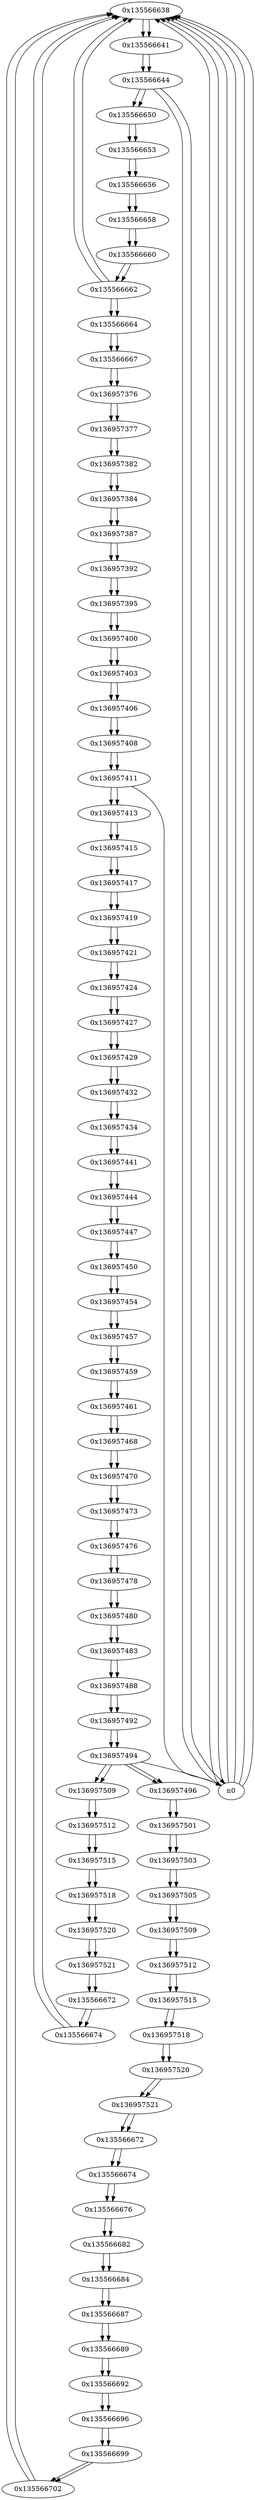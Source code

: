 digraph G{
/* nodes */
  n1 [label="0x135566638"]
  n2 [label="0x135566641"]
  n3 [label="0x135566644"]
  n4 [label="0x135566650"]
  n5 [label="0x135566653"]
  n6 [label="0x135566656"]
  n7 [label="0x135566658"]
  n8 [label="0x135566660"]
  n9 [label="0x135566662"]
  n10 [label="0x135566664"]
  n11 [label="0x135566667"]
  n12 [label="0x136957376"]
  n13 [label="0x136957377"]
  n14 [label="0x136957382"]
  n15 [label="0x136957384"]
  n16 [label="0x136957387"]
  n17 [label="0x136957392"]
  n18 [label="0x136957395"]
  n19 [label="0x136957400"]
  n20 [label="0x136957403"]
  n21 [label="0x136957406"]
  n22 [label="0x136957408"]
  n23 [label="0x136957411"]
  n24 [label="0x136957413"]
  n25 [label="0x136957415"]
  n26 [label="0x136957417"]
  n27 [label="0x136957419"]
  n28 [label="0x136957421"]
  n29 [label="0x136957424"]
  n30 [label="0x136957427"]
  n31 [label="0x136957429"]
  n32 [label="0x136957432"]
  n33 [label="0x136957434"]
  n34 [label="0x136957441"]
  n35 [label="0x136957444"]
  n36 [label="0x136957447"]
  n37 [label="0x136957450"]
  n38 [label="0x136957454"]
  n39 [label="0x136957457"]
  n40 [label="0x136957459"]
  n41 [label="0x136957461"]
  n42 [label="0x136957468"]
  n43 [label="0x136957470"]
  n44 [label="0x136957473"]
  n45 [label="0x136957476"]
  n46 [label="0x136957478"]
  n47 [label="0x136957480"]
  n48 [label="0x136957483"]
  n49 [label="0x136957488"]
  n50 [label="0x136957492"]
  n51 [label="0x136957494"]
  n52 [label="0x136957496"]
  n53 [label="0x136957501"]
  n54 [label="0x136957503"]
  n55 [label="0x136957505"]
  n56 [label="0x136957509"]
  n57 [label="0x136957512"]
  n58 [label="0x136957515"]
  n59 [label="0x136957518"]
  n60 [label="0x136957520"]
  n61 [label="0x136957521"]
  n62 [label="0x135566672"]
  n63 [label="0x135566674"]
  n64 [label="0x135566676"]
  n65 [label="0x135566682"]
  n66 [label="0x135566684"]
  n67 [label="0x135566687"]
  n68 [label="0x135566689"]
  n69 [label="0x135566692"]
  n70 [label="0x135566696"]
  n71 [label="0x135566699"]
  n72 [label="0x135566702"]
  n73 [label="0x136957509"]
  n74 [label="0x136957512"]
  n75 [label="0x136957515"]
  n76 [label="0x136957518"]
  n77 [label="0x136957520"]
  n78 [label="0x136957521"]
  n79 [label="0x135566672"]
  n80 [label="0x135566674"]
/* edges */
n1 -> n2;
n0 -> n1;
n80 -> n1;
n9 -> n1;
n0 -> n1;
n0 -> n1;
n72 -> n1;
n0 -> n1;
n0 -> n1;
n0 -> n1;
n2 -> n3;
n1 -> n2;
n3 -> n0;
n3 -> n4;
n3 -> n0;
n2 -> n3;
n4 -> n5;
n3 -> n4;
n5 -> n6;
n4 -> n5;
n6 -> n7;
n5 -> n6;
n7 -> n8;
n6 -> n7;
n8 -> n9;
n7 -> n8;
n9 -> n10;
n9 -> n1;
n8 -> n9;
n10 -> n11;
n9 -> n10;
n11 -> n12;
n10 -> n11;
n12 -> n13;
n11 -> n12;
n13 -> n14;
n12 -> n13;
n14 -> n15;
n13 -> n14;
n15 -> n16;
n14 -> n15;
n16 -> n17;
n15 -> n16;
n17 -> n18;
n16 -> n17;
n18 -> n19;
n17 -> n18;
n19 -> n20;
n18 -> n19;
n20 -> n21;
n19 -> n20;
n21 -> n22;
n20 -> n21;
n22 -> n23;
n21 -> n22;
n23 -> n24;
n23 -> n0;
n22 -> n23;
n24 -> n25;
n23 -> n24;
n25 -> n26;
n24 -> n25;
n26 -> n27;
n25 -> n26;
n27 -> n28;
n26 -> n27;
n28 -> n29;
n27 -> n28;
n29 -> n30;
n28 -> n29;
n30 -> n31;
n29 -> n30;
n31 -> n32;
n30 -> n31;
n32 -> n33;
n31 -> n32;
n33 -> n34;
n32 -> n33;
n34 -> n35;
n33 -> n34;
n35 -> n36;
n34 -> n35;
n36 -> n37;
n35 -> n36;
n37 -> n38;
n36 -> n37;
n38 -> n39;
n37 -> n38;
n39 -> n40;
n38 -> n39;
n40 -> n41;
n39 -> n40;
n41 -> n42;
n40 -> n41;
n42 -> n43;
n41 -> n42;
n43 -> n44;
n42 -> n43;
n44 -> n45;
n43 -> n44;
n45 -> n46;
n44 -> n45;
n46 -> n47;
n45 -> n46;
n47 -> n48;
n46 -> n47;
n48 -> n49;
n47 -> n48;
n49 -> n50;
n48 -> n49;
n50 -> n51;
n49 -> n50;
n51 -> n73;
n51 -> n52;
n51 -> n0;
n50 -> n51;
n52 -> n53;
n51 -> n52;
n53 -> n54;
n52 -> n53;
n54 -> n55;
n53 -> n54;
n55 -> n56;
n54 -> n55;
n56 -> n57;
n55 -> n56;
n57 -> n58;
n56 -> n57;
n58 -> n59;
n57 -> n58;
n59 -> n60;
n58 -> n59;
n60 -> n61;
n59 -> n60;
n61 -> n62;
n60 -> n61;
n62 -> n63;
n61 -> n62;
n63 -> n64;
n62 -> n63;
n64 -> n65;
n63 -> n64;
n65 -> n66;
n64 -> n65;
n66 -> n67;
n65 -> n66;
n67 -> n68;
n66 -> n67;
n68 -> n69;
n67 -> n68;
n69 -> n70;
n68 -> n69;
n70 -> n71;
n69 -> n70;
n71 -> n72;
n70 -> n71;
n72 -> n1;
n71 -> n72;
n73 -> n74;
n51 -> n73;
n74 -> n75;
n73 -> n74;
n75 -> n76;
n74 -> n75;
n76 -> n77;
n75 -> n76;
n77 -> n78;
n76 -> n77;
n78 -> n79;
n77 -> n78;
n79 -> n80;
n78 -> n79;
n80 -> n1;
n79 -> n80;
}
